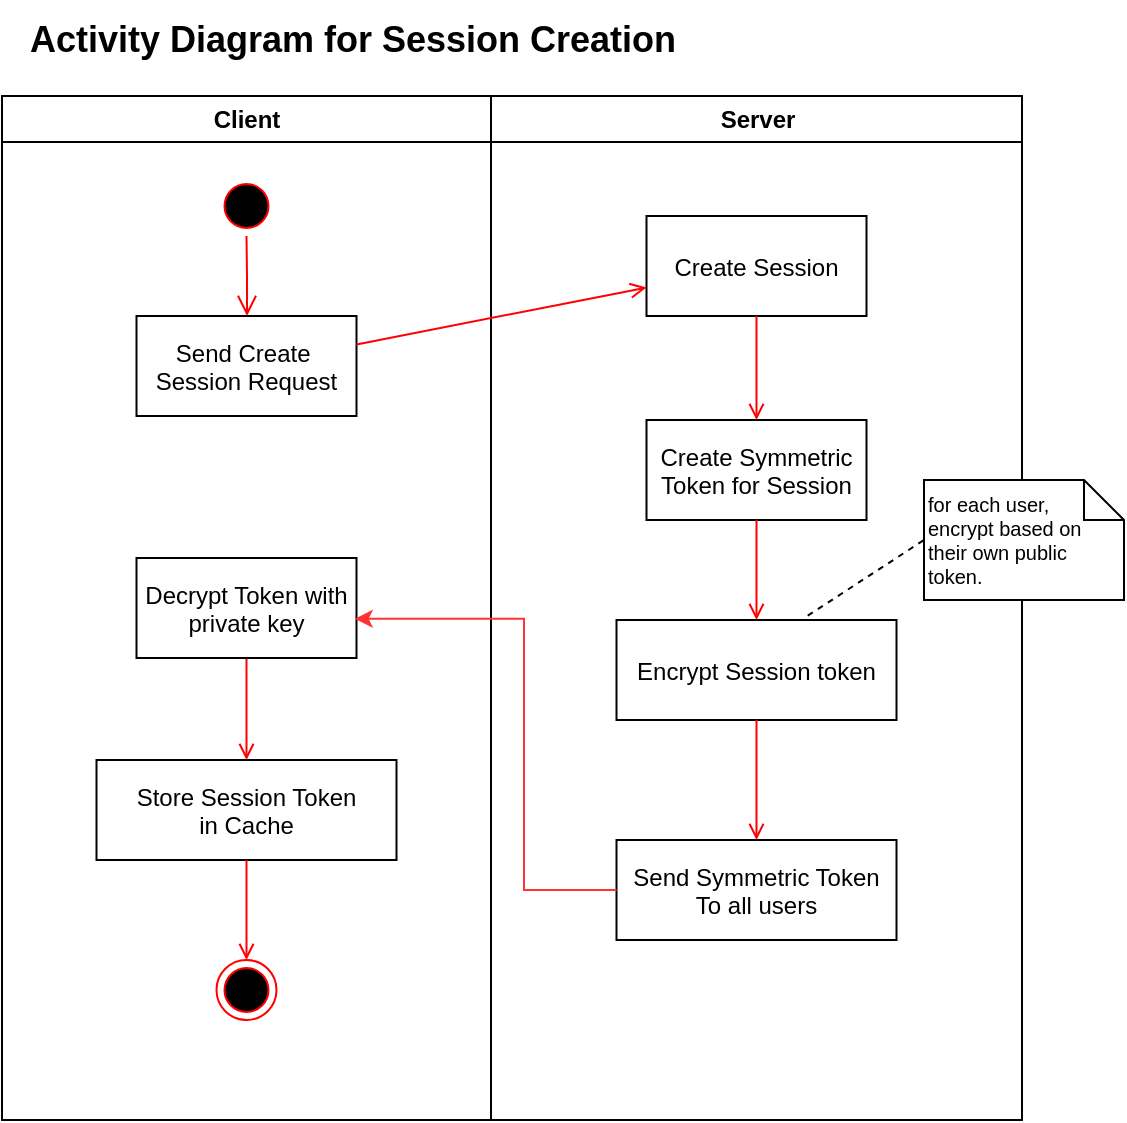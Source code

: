 <mxfile version="22.1.18" type="device">
  <diagram name="Page-1" id="e7e014a7-5840-1c2e-5031-d8a46d1fe8dd">
    <mxGraphModel dx="1430" dy="825" grid="1" gridSize="10" guides="1" tooltips="1" connect="1" arrows="1" fold="1" page="1" pageScale="1" pageWidth="800" pageHeight="800" background="none" math="0" shadow="0">
      <root>
        <mxCell id="0" />
        <mxCell id="1" parent="0" />
        <mxCell id="2" value="Client" style="swimlane;whiteSpace=wrap" parent="1" vertex="1">
          <mxGeometry x="159" y="128" width="244.5" height="512" as="geometry" />
        </mxCell>
        <mxCell id="5" value="" style="ellipse;shape=startState;fillColor=#000000;strokeColor=#ff0000;" parent="2" vertex="1">
          <mxGeometry x="107.25" y="40" width="30" height="30" as="geometry" />
        </mxCell>
        <mxCell id="6" value="" style="edgeStyle=elbowEdgeStyle;elbow=horizontal;verticalAlign=bottom;endArrow=open;endSize=8;strokeColor=#FF0000;endFill=1;rounded=0" parent="2" source="5" target="7" edge="1">
          <mxGeometry x="100" y="40" as="geometry">
            <mxPoint x="122.25" y="110" as="targetPoint" />
          </mxGeometry>
        </mxCell>
        <mxCell id="7" value="Send Create &#xa;Session Request" style="" parent="2" vertex="1">
          <mxGeometry x="67.25" y="110" width="110" height="50" as="geometry" />
        </mxCell>
        <mxCell id="rzPC1PLDTXvjh89ew3LO-21" value="Store Session Token&#xa;in Cache" style="" parent="2" vertex="1">
          <mxGeometry x="47.25" y="332" width="150" height="50" as="geometry" />
        </mxCell>
        <mxCell id="rzPC1PLDTXvjh89ew3LO-20" value="" style="endArrow=open;strokeColor=#FF0000;endFill=1;rounded=0;exitX=0.5;exitY=1;exitDx=0;exitDy=0;entryX=0.5;entryY=0;entryDx=0;entryDy=0;" parent="2" source="cnsi8od-A8sbog_Lnmo3-28" target="rzPC1PLDTXvjh89ew3LO-21" edge="1">
          <mxGeometry relative="1" as="geometry">
            <mxPoint x="122.75" y="372" as="targetPoint" />
            <mxPoint x="122.25" y="310" as="sourcePoint" />
          </mxGeometry>
        </mxCell>
        <mxCell id="rzPC1PLDTXvjh89ew3LO-22" value="" style="endArrow=open;strokeColor=#FF0000;endFill=1;rounded=0;exitX=0.5;exitY=1;exitDx=0;exitDy=0;entryX=0.5;entryY=0;entryDx=0;entryDy=0;" parent="2" source="rzPC1PLDTXvjh89ew3LO-21" target="rzPC1PLDTXvjh89ew3LO-23" edge="1">
          <mxGeometry relative="1" as="geometry">
            <mxPoint x="122" y="452" as="targetPoint" />
            <mxPoint x="132" y="320" as="sourcePoint" />
          </mxGeometry>
        </mxCell>
        <mxCell id="rzPC1PLDTXvjh89ew3LO-23" value="" style="ellipse;html=1;shape=endState;fillColor=#000000;strokeColor=#ff0000;" parent="2" vertex="1">
          <mxGeometry x="107.25" y="432" width="30" height="30" as="geometry" />
        </mxCell>
        <mxCell id="cnsi8od-A8sbog_Lnmo3-28" value="Decrypt Token with&#xa;private key" style="" vertex="1" parent="2">
          <mxGeometry x="67.25" y="231" width="110" height="50" as="geometry" />
        </mxCell>
        <mxCell id="3" value="Server" style="swimlane;whiteSpace=wrap;startSize=23;" parent="1" vertex="1">
          <mxGeometry x="403.5" y="128" width="265.5" height="512" as="geometry" />
        </mxCell>
        <mxCell id="16" value="Create Symmetric&#xa;Token for Session" style="" parent="3" vertex="1">
          <mxGeometry x="77.75" y="162" width="110" height="50" as="geometry" />
        </mxCell>
        <mxCell id="19" value="" style="endArrow=open;strokeColor=#FF0000;endFill=1;rounded=0;entryX=0.5;entryY=0;entryDx=0;entryDy=0;" parent="3" source="16" target="cnsi8od-A8sbog_Lnmo3-20" edge="1">
          <mxGeometry relative="1" as="geometry">
            <mxPoint x="132.75" y="328.5" as="targetPoint" />
          </mxGeometry>
        </mxCell>
        <mxCell id="mqWyClZTz7HQwE1gYkCU-51" value="Send Symmetric Token&#xa;To all users" style="" parent="3" vertex="1">
          <mxGeometry x="62.75" y="372" width="140" height="50" as="geometry" />
        </mxCell>
        <mxCell id="8" value="Create Session" style="" parent="3" vertex="1">
          <mxGeometry x="77.75" y="60" width="110" height="50" as="geometry" />
        </mxCell>
        <mxCell id="11" value="" style="endArrow=open;strokeColor=#FF0000;endFill=1;rounded=0;entryX=0.5;entryY=0;entryDx=0;entryDy=0;" parent="3" source="8" target="16" edge="1">
          <mxGeometry relative="1" as="geometry" />
        </mxCell>
        <mxCell id="cnsi8od-A8sbog_Lnmo3-20" value="Encrypt Session token" style="" vertex="1" parent="3">
          <mxGeometry x="62.75" y="262" width="140" height="50" as="geometry" />
        </mxCell>
        <mxCell id="cnsi8od-A8sbog_Lnmo3-21" value="" style="endArrow=open;strokeColor=#FF0000;endFill=1;rounded=0;entryX=0.5;entryY=0;entryDx=0;entryDy=0;exitX=0.5;exitY=1;exitDx=0;exitDy=0;" edge="1" parent="3" source="cnsi8od-A8sbog_Lnmo3-20" target="mqWyClZTz7HQwE1gYkCU-51">
          <mxGeometry relative="1" as="geometry">
            <mxPoint x="143" y="272" as="targetPoint" />
            <mxPoint x="143" y="222" as="sourcePoint" />
          </mxGeometry>
        </mxCell>
        <mxCell id="mqWyClZTz7HQwE1gYkCU-41" value="Activity Diagram for Session Creation" style="text;html=1;align=center;verticalAlign=middle;resizable=0;points=[];autosize=1;strokeColor=none;fillColor=none;fontStyle=1;fontSize=18;" parent="1" vertex="1">
          <mxGeometry x="159" y="80" width="350" height="40" as="geometry" />
        </mxCell>
        <mxCell id="9" value="" style="endArrow=open;strokeColor=#FF0000;endFill=1;rounded=0" parent="1" source="7" target="8" edge="1">
          <mxGeometry relative="1" as="geometry" />
        </mxCell>
        <mxCell id="cnsi8od-A8sbog_Lnmo3-22" value="&lt;font style=&quot;font-size: 10px;&quot;&gt;for each user, &lt;br style=&quot;font-size: 10px;&quot;&gt;encrypt based on their own public token.&lt;/font&gt;" style="shape=note2;boundedLbl=1;whiteSpace=wrap;html=1;size=20;verticalAlign=middle;align=left;fontSize=10;" vertex="1" parent="1">
          <mxGeometry x="620" y="320" width="100" height="60" as="geometry" />
        </mxCell>
        <mxCell id="cnsi8od-A8sbog_Lnmo3-27" value="" style="endArrow=none;dashed=1;html=1;rounded=0;exitX=0.683;exitY=-0.043;exitDx=0;exitDy=0;exitPerimeter=0;entryX=0;entryY=0.5;entryDx=0;entryDy=0;entryPerimeter=0;" edge="1" parent="1" source="cnsi8od-A8sbog_Lnmo3-20" target="cnsi8od-A8sbog_Lnmo3-22">
          <mxGeometry width="50" height="50" relative="1" as="geometry">
            <mxPoint x="470" y="440" as="sourcePoint" />
            <mxPoint x="520" y="390" as="targetPoint" />
          </mxGeometry>
        </mxCell>
        <mxCell id="cnsi8od-A8sbog_Lnmo3-29" style="edgeStyle=orthogonalEdgeStyle;rounded=0;orthogonalLoop=1;jettySize=auto;html=1;fontColor=#FF3333;strokeColor=#FF3333;entryX=0.992;entryY=0.608;entryDx=0;entryDy=0;entryPerimeter=0;" edge="1" parent="1" source="mqWyClZTz7HQwE1gYkCU-51" target="cnsi8od-A8sbog_Lnmo3-28">
          <mxGeometry relative="1" as="geometry">
            <mxPoint x="370" y="390" as="targetPoint" />
            <Array as="points">
              <mxPoint x="420" y="525" />
              <mxPoint x="420" y="389" />
            </Array>
          </mxGeometry>
        </mxCell>
      </root>
    </mxGraphModel>
  </diagram>
</mxfile>
